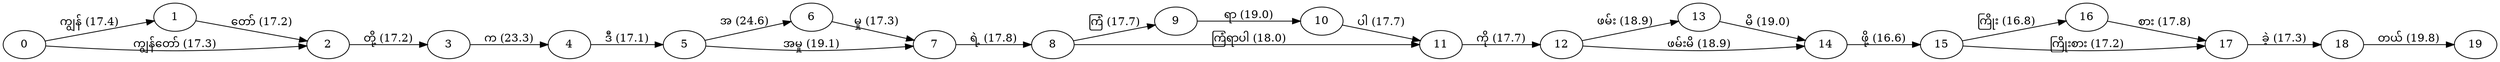 digraph DAG {
  rankdir=LR;
  0 -> 1 [label="ကျွန် (17.4)"];
  0 -> 2 [label="ကျွန်တော် (17.3)"];
  1 -> 2 [label="တော် (17.2)"];
  2 -> 3 [label="တို့ (17.2)"];
  3 -> 4 [label="က (23.3)"];
  4 -> 5 [label="ဒီ (17.1)"];
  5 -> 6 [label="အ (24.6)"];
  5 -> 7 [label="အမှု (19.1)"];
  6 -> 7 [label="မှု (17.3)"];
  7 -> 8 [label="ရဲ့ (17.8)"];
  8 -> 9 [label="ကြံ (17.7)"];
  8 -> 11 [label="ကြံရာပါ (18.0)"];
  9 -> 10 [label="ရာ (19.0)"];
  10 -> 11 [label="ပါ (17.7)"];
  11 -> 12 [label="ကို (17.7)"];
  12 -> 13 [label="ဖမ်း (18.9)"];
  12 -> 14 [label="ဖမ်းမိ (18.9)"];
  13 -> 14 [label="မိ (19.0)"];
  14 -> 15 [label="ဖို့ (16.6)"];
  15 -> 16 [label="ကြိုး (16.8)"];
  15 -> 17 [label="ကြိုးစား (17.2)"];
  16 -> 17 [label="စား (17.8)"];
  17 -> 18 [label="ခဲ့ (17.3)"];
  18 -> 19 [label="တယ် (19.8)"];
}